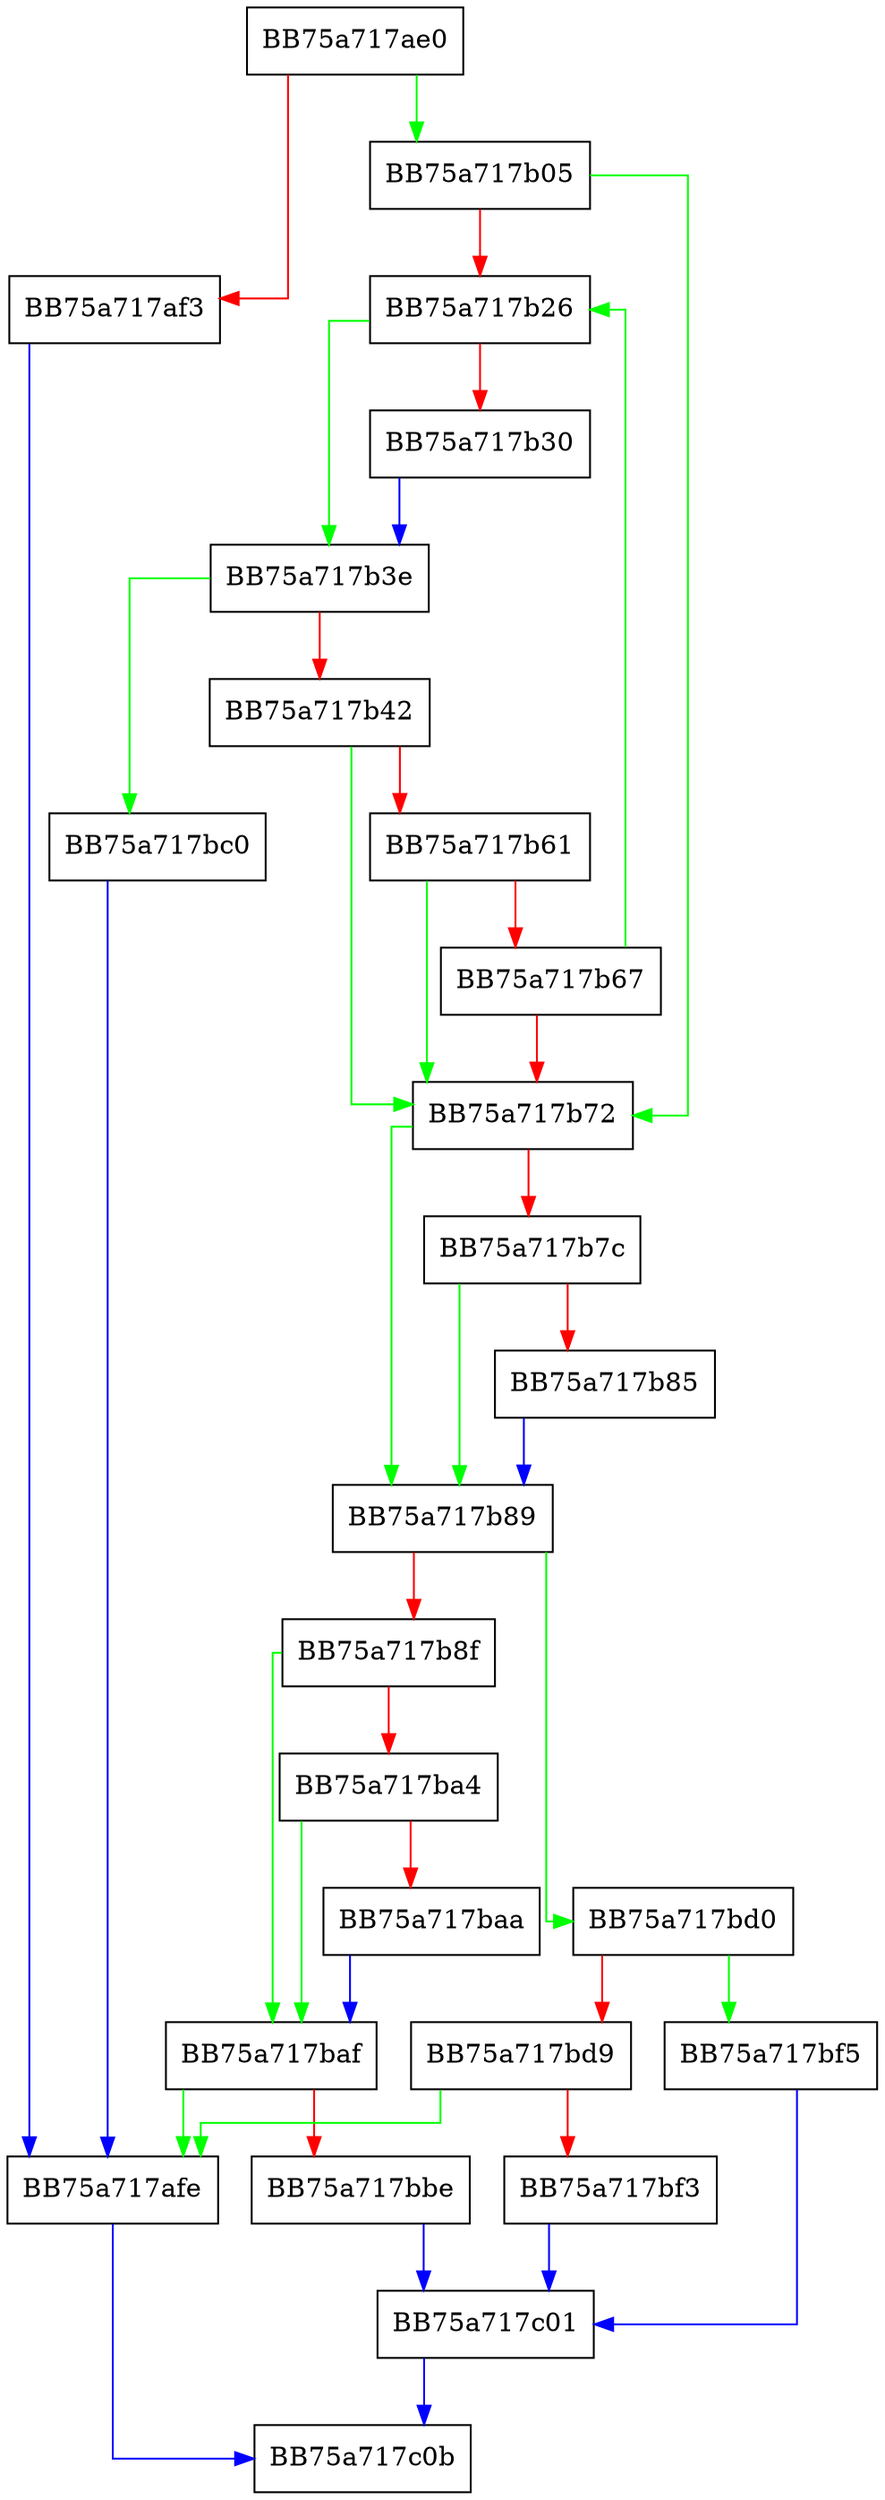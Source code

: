 digraph unwind_char_repeat {
  node [shape="box"];
  graph [splines=ortho];
  BB75a717ae0 -> BB75a717b05 [color="green"];
  BB75a717ae0 -> BB75a717af3 [color="red"];
  BB75a717af3 -> BB75a717afe [color="blue"];
  BB75a717afe -> BB75a717c0b [color="blue"];
  BB75a717b05 -> BB75a717b72 [color="green"];
  BB75a717b05 -> BB75a717b26 [color="red"];
  BB75a717b26 -> BB75a717b3e [color="green"];
  BB75a717b26 -> BB75a717b30 [color="red"];
  BB75a717b30 -> BB75a717b3e [color="blue"];
  BB75a717b3e -> BB75a717bc0 [color="green"];
  BB75a717b3e -> BB75a717b42 [color="red"];
  BB75a717b42 -> BB75a717b72 [color="green"];
  BB75a717b42 -> BB75a717b61 [color="red"];
  BB75a717b61 -> BB75a717b72 [color="green"];
  BB75a717b61 -> BB75a717b67 [color="red"];
  BB75a717b67 -> BB75a717b26 [color="green"];
  BB75a717b67 -> BB75a717b72 [color="red"];
  BB75a717b72 -> BB75a717b89 [color="green"];
  BB75a717b72 -> BB75a717b7c [color="red"];
  BB75a717b7c -> BB75a717b89 [color="green"];
  BB75a717b7c -> BB75a717b85 [color="red"];
  BB75a717b85 -> BB75a717b89 [color="blue"];
  BB75a717b89 -> BB75a717bd0 [color="green"];
  BB75a717b89 -> BB75a717b8f [color="red"];
  BB75a717b8f -> BB75a717baf [color="green"];
  BB75a717b8f -> BB75a717ba4 [color="red"];
  BB75a717ba4 -> BB75a717baf [color="green"];
  BB75a717ba4 -> BB75a717baa [color="red"];
  BB75a717baa -> BB75a717baf [color="blue"];
  BB75a717baf -> BB75a717afe [color="green"];
  BB75a717baf -> BB75a717bbe [color="red"];
  BB75a717bbe -> BB75a717c01 [color="blue"];
  BB75a717bc0 -> BB75a717afe [color="blue"];
  BB75a717bd0 -> BB75a717bf5 [color="green"];
  BB75a717bd0 -> BB75a717bd9 [color="red"];
  BB75a717bd9 -> BB75a717afe [color="green"];
  BB75a717bd9 -> BB75a717bf3 [color="red"];
  BB75a717bf3 -> BB75a717c01 [color="blue"];
  BB75a717bf5 -> BB75a717c01 [color="blue"];
  BB75a717c01 -> BB75a717c0b [color="blue"];
}